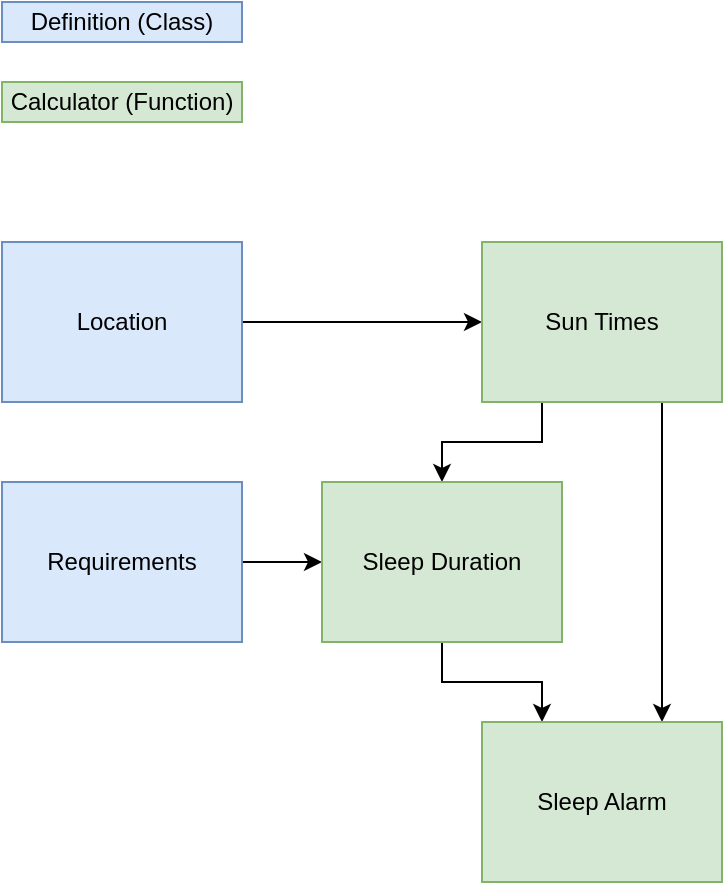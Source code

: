<mxfile version="16.0.2" type="device"><diagram id="NpYCSRT_IOqhLFjUHthD" name="Page-1"><mxGraphModel dx="1348" dy="726" grid="1" gridSize="10" guides="1" tooltips="1" connect="1" arrows="1" fold="1" page="1" pageScale="1" pageWidth="827" pageHeight="1169" math="0" shadow="0"><root><mxCell id="0"/><mxCell id="1" parent="0"/><mxCell id="0DJxPsbhU4vhhhrhmj1h-4" value="" style="edgeStyle=orthogonalEdgeStyle;rounded=0;orthogonalLoop=1;jettySize=auto;html=1;" edge="1" parent="1" source="0DJxPsbhU4vhhhrhmj1h-1" target="0DJxPsbhU4vhhhrhmj1h-3"><mxGeometry relative="1" as="geometry"/></mxCell><mxCell id="0DJxPsbhU4vhhhrhmj1h-1" value="Location" style="rounded=0;whiteSpace=wrap;html=1;fillColor=#dae8fc;strokeColor=#6c8ebf;" vertex="1" parent="1"><mxGeometry x="40" y="160" width="120" height="80" as="geometry"/></mxCell><mxCell id="0DJxPsbhU4vhhhrhmj1h-13" style="edgeStyle=orthogonalEdgeStyle;rounded=0;orthogonalLoop=1;jettySize=auto;html=1;exitX=1;exitY=0.5;exitDx=0;exitDy=0;entryX=0;entryY=0.5;entryDx=0;entryDy=0;" edge="1" parent="1" source="0DJxPsbhU4vhhhrhmj1h-2" target="0DJxPsbhU4vhhhrhmj1h-5"><mxGeometry relative="1" as="geometry"/></mxCell><mxCell id="0DJxPsbhU4vhhhrhmj1h-2" value="Requirements" style="rounded=0;whiteSpace=wrap;html=1;fillColor=#dae8fc;strokeColor=#6c8ebf;" vertex="1" parent="1"><mxGeometry x="40" y="280" width="120" height="80" as="geometry"/></mxCell><mxCell id="0DJxPsbhU4vhhhrhmj1h-7" value="" style="edgeStyle=orthogonalEdgeStyle;rounded=0;orthogonalLoop=1;jettySize=auto;html=1;exitX=0.25;exitY=1;exitDx=0;exitDy=0;" edge="1" parent="1" source="0DJxPsbhU4vhhhrhmj1h-3" target="0DJxPsbhU4vhhhrhmj1h-5"><mxGeometry relative="1" as="geometry"/></mxCell><mxCell id="0DJxPsbhU4vhhhrhmj1h-14" style="edgeStyle=orthogonalEdgeStyle;rounded=0;orthogonalLoop=1;jettySize=auto;html=1;exitX=0.75;exitY=1;exitDx=0;exitDy=0;entryX=0.75;entryY=0;entryDx=0;entryDy=0;" edge="1" parent="1" source="0DJxPsbhU4vhhhrhmj1h-3" target="0DJxPsbhU4vhhhrhmj1h-12"><mxGeometry relative="1" as="geometry"/></mxCell><mxCell id="0DJxPsbhU4vhhhrhmj1h-3" value="Sun Times" style="rounded=0;whiteSpace=wrap;html=1;fillColor=#d5e8d4;strokeColor=#82b366;" vertex="1" parent="1"><mxGeometry x="280" y="160" width="120" height="80" as="geometry"/></mxCell><mxCell id="0DJxPsbhU4vhhhrhmj1h-16" style="edgeStyle=orthogonalEdgeStyle;rounded=0;orthogonalLoop=1;jettySize=auto;html=1;exitX=0.5;exitY=1;exitDx=0;exitDy=0;entryX=0.25;entryY=0;entryDx=0;entryDy=0;" edge="1" parent="1" source="0DJxPsbhU4vhhhrhmj1h-5" target="0DJxPsbhU4vhhhrhmj1h-12"><mxGeometry relative="1" as="geometry"/></mxCell><mxCell id="0DJxPsbhU4vhhhrhmj1h-5" value="Sleep Duration" style="rounded=0;whiteSpace=wrap;html=1;fillColor=#d5e8d4;strokeColor=#82b366;" vertex="1" parent="1"><mxGeometry x="200" y="280" width="120" height="80" as="geometry"/></mxCell><mxCell id="0DJxPsbhU4vhhhrhmj1h-8" value="Definition (Class)" style="rounded=0;whiteSpace=wrap;html=1;fillColor=#dae8fc;strokeColor=#6c8ebf;" vertex="1" parent="1"><mxGeometry x="40" y="40" width="120" height="20" as="geometry"/></mxCell><mxCell id="0DJxPsbhU4vhhhrhmj1h-9" value="Calculator (Function)" style="rounded=0;whiteSpace=wrap;html=1;fillColor=#d5e8d4;strokeColor=#82b366;" vertex="1" parent="1"><mxGeometry x="40" y="80" width="120" height="20" as="geometry"/></mxCell><mxCell id="0DJxPsbhU4vhhhrhmj1h-12" value="Sleep Alarm" style="rounded=0;whiteSpace=wrap;html=1;fillColor=#d5e8d4;strokeColor=#82b366;" vertex="1" parent="1"><mxGeometry x="280" y="400" width="120" height="80" as="geometry"/></mxCell></root></mxGraphModel></diagram></mxfile>